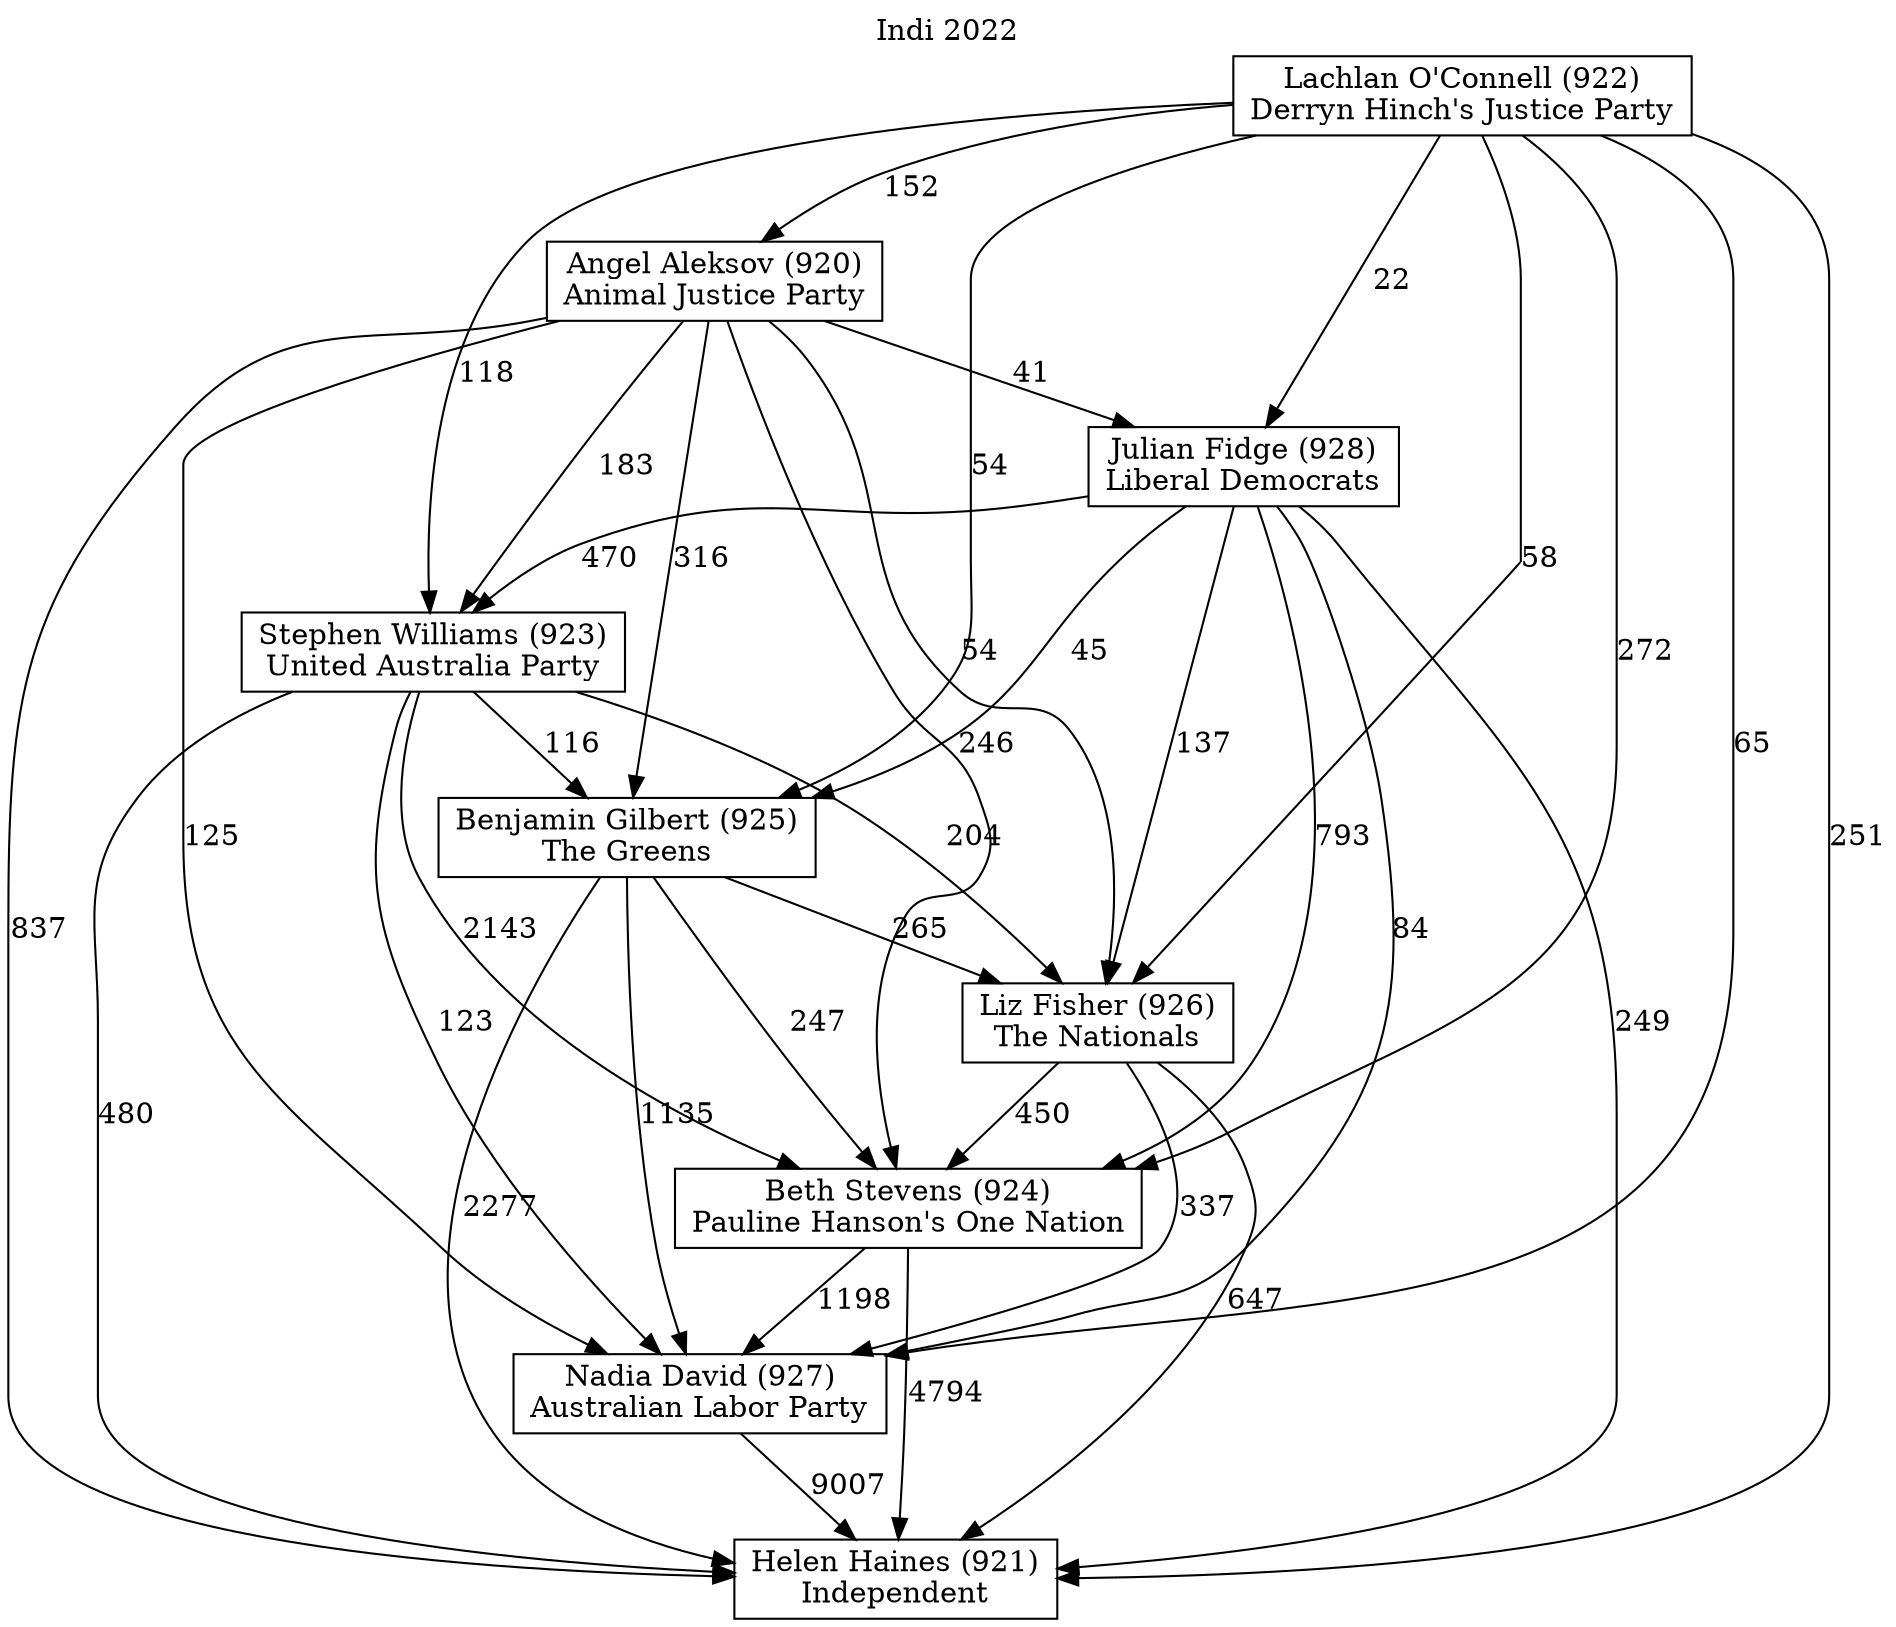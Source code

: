// House preference flow
digraph "Helen Haines (921)_Indi_2022" {
	graph [label="Indi 2022" labelloc=t mclimit=10]
	node [shape=box]
	"Helen Haines (921)" [label="Helen Haines (921)
Independent"]
	"Nadia David (927)" [label="Nadia David (927)
Australian Labor Party"]
	"Beth Stevens (924)" [label="Beth Stevens (924)
Pauline Hanson's One Nation"]
	"Liz Fisher (926)" [label="Liz Fisher (926)
The Nationals"]
	"Benjamin Gilbert (925)" [label="Benjamin Gilbert (925)
The Greens"]
	"Stephen Williams (923)" [label="Stephen Williams (923)
United Australia Party"]
	"Julian Fidge (928)" [label="Julian Fidge (928)
Liberal Democrats"]
	"Angel Aleksov (920)" [label="Angel Aleksov (920)
Animal Justice Party"]
	"Lachlan O'Connell (922)" [label="Lachlan O'Connell (922)
Derryn Hinch's Justice Party"]
	"Nadia David (927)" -> "Helen Haines (921)" [label=9007]
	"Beth Stevens (924)" -> "Nadia David (927)" [label=1198]
	"Liz Fisher (926)" -> "Beth Stevens (924)" [label=450]
	"Benjamin Gilbert (925)" -> "Liz Fisher (926)" [label=265]
	"Stephen Williams (923)" -> "Benjamin Gilbert (925)" [label=116]
	"Julian Fidge (928)" -> "Stephen Williams (923)" [label=470]
	"Angel Aleksov (920)" -> "Julian Fidge (928)" [label=41]
	"Lachlan O'Connell (922)" -> "Angel Aleksov (920)" [label=152]
	"Beth Stevens (924)" -> "Helen Haines (921)" [label=4794]
	"Liz Fisher (926)" -> "Helen Haines (921)" [label=647]
	"Benjamin Gilbert (925)" -> "Helen Haines (921)" [label=2277]
	"Stephen Williams (923)" -> "Helen Haines (921)" [label=480]
	"Julian Fidge (928)" -> "Helen Haines (921)" [label=249]
	"Angel Aleksov (920)" -> "Helen Haines (921)" [label=837]
	"Lachlan O'Connell (922)" -> "Helen Haines (921)" [label=251]
	"Lachlan O'Connell (922)" -> "Julian Fidge (928)" [label=22]
	"Angel Aleksov (920)" -> "Stephen Williams (923)" [label=183]
	"Lachlan O'Connell (922)" -> "Stephen Williams (923)" [label=118]
	"Julian Fidge (928)" -> "Benjamin Gilbert (925)" [label=45]
	"Angel Aleksov (920)" -> "Benjamin Gilbert (925)" [label=316]
	"Lachlan O'Connell (922)" -> "Benjamin Gilbert (925)" [label=54]
	"Stephen Williams (923)" -> "Liz Fisher (926)" [label=204]
	"Julian Fidge (928)" -> "Liz Fisher (926)" [label=137]
	"Angel Aleksov (920)" -> "Liz Fisher (926)" [label=54]
	"Lachlan O'Connell (922)" -> "Liz Fisher (926)" [label=58]
	"Benjamin Gilbert (925)" -> "Beth Stevens (924)" [label=247]
	"Stephen Williams (923)" -> "Beth Stevens (924)" [label=2143]
	"Julian Fidge (928)" -> "Beth Stevens (924)" [label=793]
	"Angel Aleksov (920)" -> "Beth Stevens (924)" [label=246]
	"Lachlan O'Connell (922)" -> "Beth Stevens (924)" [label=272]
	"Liz Fisher (926)" -> "Nadia David (927)" [label=337]
	"Benjamin Gilbert (925)" -> "Nadia David (927)" [label=1135]
	"Stephen Williams (923)" -> "Nadia David (927)" [label=123]
	"Julian Fidge (928)" -> "Nadia David (927)" [label=84]
	"Angel Aleksov (920)" -> "Nadia David (927)" [label=125]
	"Lachlan O'Connell (922)" -> "Nadia David (927)" [label=65]
}
